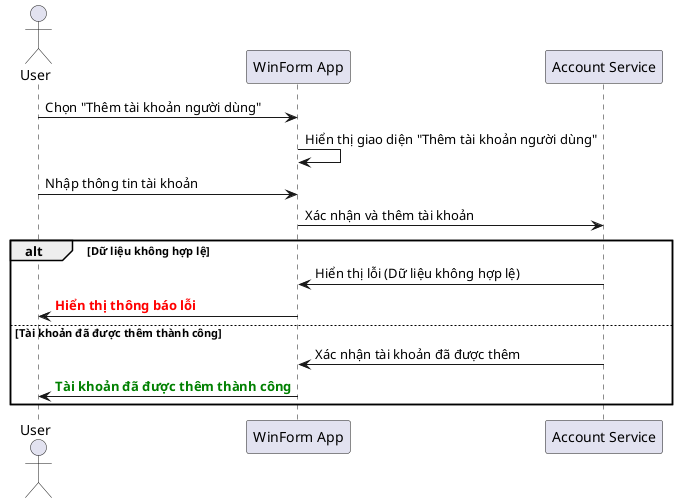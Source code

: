 @startuml
actor User
participant "WinForm App" as App
participant "Account Service" as AccountService

User -> App: Chọn "Thêm tài khoản người dùng"
App -> App: Hiển thị giao diện "Thêm tài khoản người dùng"
User -> App: Nhập thông tin tài khoản
App -> AccountService: Xác nhận và thêm tài khoản
alt Dữ liệu không hợp lệ
    AccountService -> App: Hiển thị lỗi (Dữ liệu không hợp lệ)
    App -> User: <font color=red><b>Hiển thị thông báo lỗi</b></font>
else Tài khoản đã được thêm thành công
    AccountService -> App: Xác nhận tài khoản đã được thêm
    App -> User: <font color=green><b>Tài khoản đã được thêm thành công</b></font>
end
@enduml
